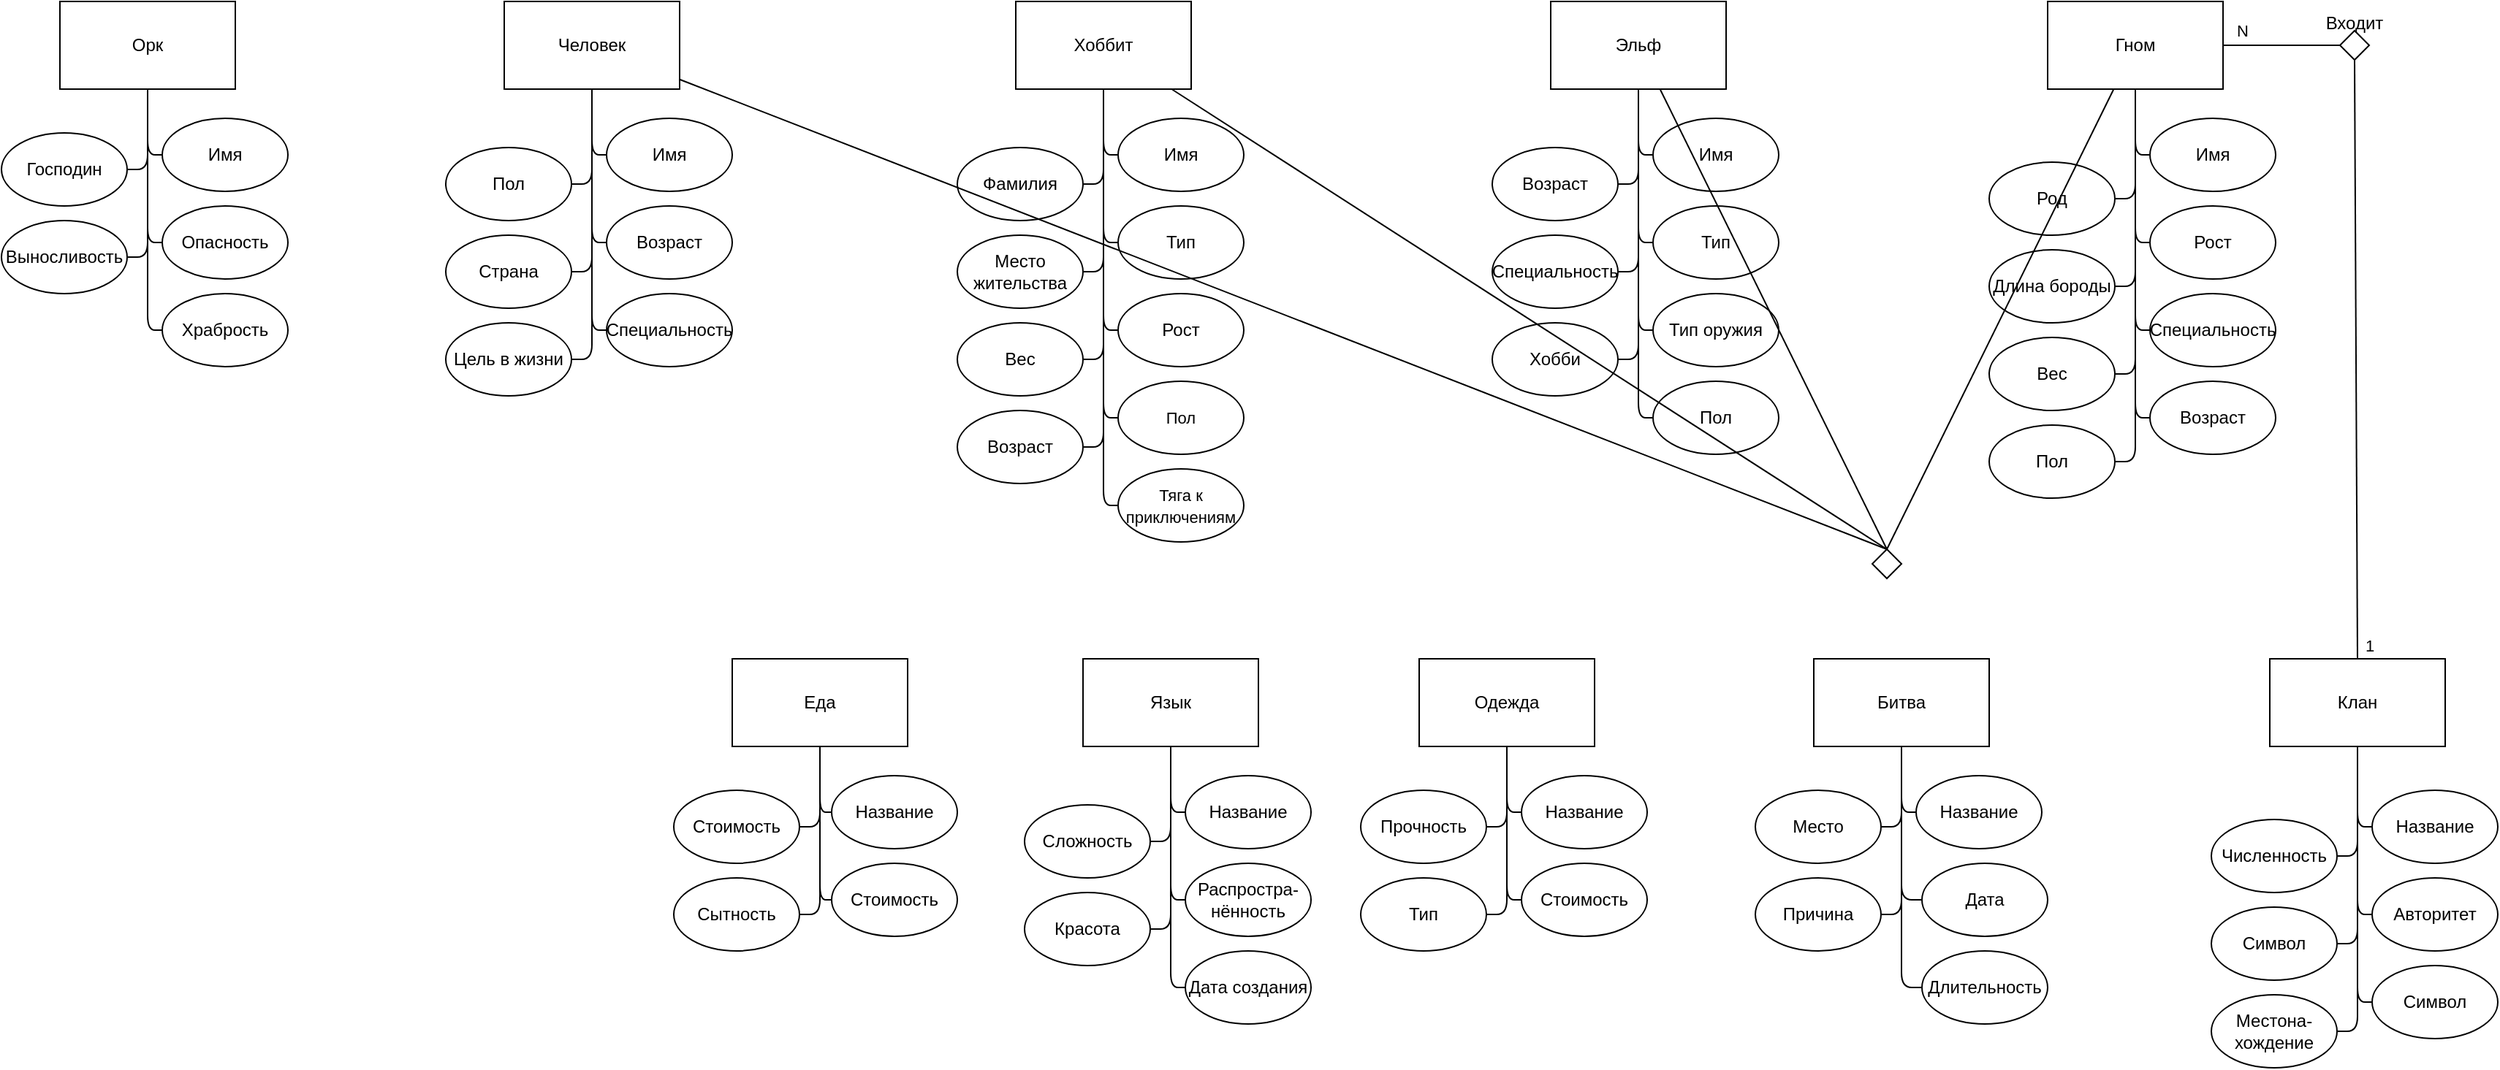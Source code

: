 <mxfile>
    <diagram id="RZIBzxVsWf5MqvjImDJh" name="Page-1">
        <mxGraphModel dx="2228" dy="261" grid="1" gridSize="10" guides="1" tooltips="1" connect="1" arrows="1" fold="1" page="1" pageScale="1" pageWidth="827" pageHeight="1169" math="0" shadow="0">
            <root>
                <mxCell id="0"/>
                <mxCell id="1" parent="0"/>
                <mxCell id="10" style="edgeStyle=none;html=1;exitX=1;exitY=0.5;exitDx=0;exitDy=0;entryX=0;entryY=0.5;entryDx=0;entryDy=0;endArrow=none;endFill=0;" parent="1" source="2" target="9" edge="1">
                    <mxGeometry relative="1" as="geometry"/>
                </mxCell>
                <mxCell id="12" value="N" style="edgeLabel;html=1;align=center;verticalAlign=middle;resizable=0;points=[];" parent="10" vertex="1" connectable="0">
                    <mxGeometry x="-0.685" relative="1" as="geometry">
                        <mxPoint y="-10" as="offset"/>
                    </mxGeometry>
                </mxCell>
                <mxCell id="2" value="Гном" style="rounded=0;whiteSpace=wrap;html=1;" parent="1" vertex="1">
                    <mxGeometry x="330" y="200" width="120" height="60" as="geometry"/>
                </mxCell>
                <mxCell id="4" style="edgeStyle=none;html=1;exitX=0;exitY=0.5;exitDx=0;exitDy=0;endArrow=none;endFill=0;" parent="1" source="3" target="2" edge="1">
                    <mxGeometry relative="1" as="geometry">
                        <Array as="points">
                            <mxPoint x="390" y="365"/>
                        </Array>
                    </mxGeometry>
                </mxCell>
                <mxCell id="3" value="Рост" style="ellipse;whiteSpace=wrap;html=1;" parent="1" vertex="1">
                    <mxGeometry x="400" y="340" width="86" height="50" as="geometry"/>
                </mxCell>
                <mxCell id="29" style="edgeStyle=none;html=1;exitX=1;exitY=0.5;exitDx=0;exitDy=0;endArrow=none;endFill=0;" parent="1" source="6" target="2" edge="1">
                    <mxGeometry relative="1" as="geometry">
                        <Array as="points">
                            <mxPoint x="390" y="335"/>
                        </Array>
                    </mxGeometry>
                </mxCell>
                <mxCell id="6" value="Род" style="ellipse;whiteSpace=wrap;html=1;" parent="1" vertex="1">
                    <mxGeometry x="290" y="310" width="86" height="50" as="geometry"/>
                </mxCell>
                <mxCell id="8" value="Клан" style="rounded=0;whiteSpace=wrap;html=1;" parent="1" vertex="1">
                    <mxGeometry x="482" y="650" width="120" height="60" as="geometry"/>
                </mxCell>
                <mxCell id="11" style="edgeStyle=none;html=1;exitX=0.5;exitY=1;exitDx=0;exitDy=0;entryX=0.5;entryY=0;entryDx=0;entryDy=0;endArrow=none;endFill=0;" parent="1" source="9" target="8" edge="1">
                    <mxGeometry relative="1" as="geometry"/>
                </mxCell>
                <mxCell id="13" value="1" style="edgeLabel;html=1;align=center;verticalAlign=middle;resizable=0;points=[];" parent="11" vertex="1" connectable="0">
                    <mxGeometry x="0.583" y="1" relative="1" as="geometry">
                        <mxPoint x="7" y="76" as="offset"/>
                    </mxGeometry>
                </mxCell>
                <mxCell id="9" value="" style="rhombus;whiteSpace=wrap;html=1;" parent="1" vertex="1">
                    <mxGeometry x="530" y="220" width="20" height="20" as="geometry"/>
                </mxCell>
                <mxCell id="32" style="edgeStyle=none;html=1;exitX=0;exitY=0.5;exitDx=0;exitDy=0;endArrow=none;endFill=0;" parent="1" source="15" target="8" edge="1">
                    <mxGeometry relative="1" as="geometry">
                        <Array as="points">
                            <mxPoint x="542" y="765"/>
                        </Array>
                    </mxGeometry>
                </mxCell>
                <mxCell id="15" value="Название" style="ellipse;whiteSpace=wrap;html=1;" parent="1" vertex="1">
                    <mxGeometry x="552" y="740" width="86" height="50" as="geometry"/>
                </mxCell>
                <mxCell id="33" style="edgeStyle=none;html=1;exitX=1;exitY=0.5;exitDx=0;exitDy=0;endArrow=none;endFill=0;" parent="1" source="16" target="8" edge="1">
                    <mxGeometry relative="1" as="geometry">
                        <Array as="points">
                            <mxPoint x="542" y="785"/>
                        </Array>
                    </mxGeometry>
                </mxCell>
                <mxCell id="16" value="Численность" style="ellipse;whiteSpace=wrap;html=1;" parent="1" vertex="1">
                    <mxGeometry x="442" y="760" width="86" height="50" as="geometry"/>
                </mxCell>
                <mxCell id="34" style="edgeStyle=none;html=1;exitX=0;exitY=0.5;exitDx=0;exitDy=0;endArrow=none;endFill=0;" parent="1" source="17" target="8" edge="1">
                    <mxGeometry relative="1" as="geometry">
                        <Array as="points">
                            <mxPoint x="542" y="825"/>
                        </Array>
                    </mxGeometry>
                </mxCell>
                <mxCell id="17" value="Авторитет" style="ellipse;whiteSpace=wrap;html=1;" parent="1" vertex="1">
                    <mxGeometry x="552" y="800" width="86" height="50" as="geometry"/>
                </mxCell>
                <mxCell id="35" style="edgeStyle=none;html=1;exitX=1;exitY=0.5;exitDx=0;exitDy=0;endArrow=none;endFill=0;" parent="1" source="18" target="8" edge="1">
                    <mxGeometry relative="1" as="geometry">
                        <Array as="points">
                            <mxPoint x="542" y="845"/>
                        </Array>
                    </mxGeometry>
                </mxCell>
                <mxCell id="18" value="Символ" style="ellipse;whiteSpace=wrap;html=1;" parent="1" vertex="1">
                    <mxGeometry x="442" y="820" width="86" height="50" as="geometry"/>
                </mxCell>
                <mxCell id="27" style="edgeStyle=none;html=1;exitX=0;exitY=0.5;exitDx=0;exitDy=0;endArrow=none;endFill=0;" parent="1" source="19" target="2" edge="1">
                    <mxGeometry relative="1" as="geometry">
                        <Array as="points">
                            <mxPoint x="390" y="425"/>
                        </Array>
                    </mxGeometry>
                </mxCell>
                <mxCell id="19" value="Специальность" style="ellipse;whiteSpace=wrap;html=1;" parent="1" vertex="1">
                    <mxGeometry x="400" y="400" width="86" height="50" as="geometry"/>
                </mxCell>
                <mxCell id="30" style="edgeStyle=none;html=1;exitX=1;exitY=0.5;exitDx=0;exitDy=0;endArrow=none;endFill=0;" parent="1" source="20" target="2" edge="1">
                    <mxGeometry relative="1" as="geometry">
                        <Array as="points">
                            <mxPoint x="390" y="395"/>
                        </Array>
                    </mxGeometry>
                </mxCell>
                <mxCell id="20" value="Длина бороды" style="ellipse;whiteSpace=wrap;html=1;" parent="1" vertex="1">
                    <mxGeometry x="290" y="370" width="86" height="50" as="geometry"/>
                </mxCell>
                <mxCell id="36" style="edgeStyle=none;html=1;exitX=0;exitY=0.5;exitDx=0;exitDy=0;endArrow=none;endFill=0;" parent="1" source="22" target="8" edge="1">
                    <mxGeometry relative="1" as="geometry">
                        <Array as="points">
                            <mxPoint x="542" y="885"/>
                        </Array>
                    </mxGeometry>
                </mxCell>
                <mxCell id="22" value="Символ" style="ellipse;whiteSpace=wrap;html=1;" parent="1" vertex="1">
                    <mxGeometry x="552" y="860" width="86" height="50" as="geometry"/>
                </mxCell>
                <mxCell id="26" style="edgeStyle=none;html=1;exitX=0;exitY=0.5;exitDx=0;exitDy=0;endArrow=none;endFill=0;" parent="1" source="23" target="2" edge="1">
                    <mxGeometry relative="1" as="geometry">
                        <Array as="points">
                            <mxPoint x="390" y="305"/>
                        </Array>
                    </mxGeometry>
                </mxCell>
                <mxCell id="23" value="Имя" style="ellipse;whiteSpace=wrap;html=1;" parent="1" vertex="1">
                    <mxGeometry x="400" y="280" width="86" height="50" as="geometry"/>
                </mxCell>
                <mxCell id="31" style="edgeStyle=none;html=1;exitX=1;exitY=0.5;exitDx=0;exitDy=0;endArrow=none;endFill=0;" parent="1" source="24" target="2" edge="1">
                    <mxGeometry relative="1" as="geometry">
                        <Array as="points">
                            <mxPoint x="390" y="455"/>
                        </Array>
                    </mxGeometry>
                </mxCell>
                <mxCell id="24" value="Вес" style="ellipse;whiteSpace=wrap;html=1;" parent="1" vertex="1">
                    <mxGeometry x="290" y="430" width="86" height="50" as="geometry"/>
                </mxCell>
                <mxCell id="25" value="Входит" style="text;html=1;strokeColor=none;fillColor=none;align=center;verticalAlign=middle;whiteSpace=wrap;rounded=0;" parent="1" vertex="1">
                    <mxGeometry x="510" y="200" width="60" height="30" as="geometry"/>
                </mxCell>
                <mxCell id="38" style="edgeStyle=none;html=1;exitX=1;exitY=0.5;exitDx=0;exitDy=0;endArrow=none;endFill=0;" parent="1" source="37" target="8" edge="1">
                    <mxGeometry relative="1" as="geometry">
                        <Array as="points">
                            <mxPoint x="542" y="905"/>
                        </Array>
                    </mxGeometry>
                </mxCell>
                <mxCell id="37" value="Местона-хождение" style="ellipse;whiteSpace=wrap;html=1;" parent="1" vertex="1">
                    <mxGeometry x="442" y="880" width="86" height="50" as="geometry"/>
                </mxCell>
                <mxCell id="39" value="Эльф" style="rounded=0;whiteSpace=wrap;html=1;" parent="1" vertex="1">
                    <mxGeometry x="-10" y="200" width="120" height="60" as="geometry"/>
                </mxCell>
                <mxCell id="41" style="edgeStyle=none;html=1;exitX=0;exitY=0.5;exitDx=0;exitDy=0;endArrow=none;endFill=0;" parent="1" source="40" target="2" edge="1">
                    <mxGeometry relative="1" as="geometry">
                        <Array as="points">
                            <mxPoint x="390" y="485"/>
                        </Array>
                    </mxGeometry>
                </mxCell>
                <mxCell id="40" value="Возраст" style="ellipse;whiteSpace=wrap;html=1;" parent="1" vertex="1">
                    <mxGeometry x="400" y="460" width="86" height="50" as="geometry"/>
                </mxCell>
                <mxCell id="48" style="edgeStyle=none;html=1;exitX=0;exitY=0.5;exitDx=0;exitDy=0;endArrow=none;endFill=0;" parent="1" source="42" target="39" edge="1">
                    <mxGeometry relative="1" as="geometry">
                        <Array as="points">
                            <mxPoint x="50" y="305"/>
                        </Array>
                    </mxGeometry>
                </mxCell>
                <mxCell id="42" value="Имя" style="ellipse;whiteSpace=wrap;html=1;" parent="1" vertex="1">
                    <mxGeometry x="60" y="280" width="86" height="50" as="geometry"/>
                </mxCell>
                <mxCell id="49" style="edgeStyle=none;html=1;exitX=1;exitY=0.5;exitDx=0;exitDy=0;endArrow=none;endFill=0;" parent="1" source="43" target="39" edge="1">
                    <mxGeometry relative="1" as="geometry">
                        <Array as="points">
                            <mxPoint x="50" y="325"/>
                        </Array>
                    </mxGeometry>
                </mxCell>
                <mxCell id="43" value="Возраст" style="ellipse;whiteSpace=wrap;html=1;" parent="1" vertex="1">
                    <mxGeometry x="-50" y="300" width="86" height="50" as="geometry"/>
                </mxCell>
                <mxCell id="50" style="edgeStyle=none;html=1;exitX=0;exitY=0.5;exitDx=0;exitDy=0;endArrow=none;endFill=0;" parent="1" source="44" target="39" edge="1">
                    <mxGeometry relative="1" as="geometry">
                        <Array as="points">
                            <mxPoint x="50" y="365"/>
                        </Array>
                    </mxGeometry>
                </mxCell>
                <mxCell id="44" value="Тип" style="ellipse;whiteSpace=wrap;html=1;" parent="1" vertex="1">
                    <mxGeometry x="60" y="340" width="86" height="50" as="geometry"/>
                </mxCell>
                <mxCell id="51" style="edgeStyle=none;html=1;exitX=1;exitY=0.5;exitDx=0;exitDy=0;endArrow=none;endFill=0;" parent="1" source="45" target="39" edge="1">
                    <mxGeometry relative="1" as="geometry">
                        <Array as="points">
                            <mxPoint x="50" y="385"/>
                        </Array>
                    </mxGeometry>
                </mxCell>
                <mxCell id="45" value="Специальность" style="ellipse;whiteSpace=wrap;html=1;" parent="1" vertex="1">
                    <mxGeometry x="-50" y="360" width="86" height="50" as="geometry"/>
                </mxCell>
                <mxCell id="52" style="edgeStyle=none;html=1;exitX=0;exitY=0.5;exitDx=0;exitDy=0;endArrow=none;endFill=0;" parent="1" source="46" target="39" edge="1">
                    <mxGeometry relative="1" as="geometry">
                        <Array as="points">
                            <mxPoint x="50" y="425"/>
                        </Array>
                    </mxGeometry>
                </mxCell>
                <mxCell id="46" value="Тип оружия" style="ellipse;whiteSpace=wrap;html=1;" parent="1" vertex="1">
                    <mxGeometry x="60" y="400" width="86" height="50" as="geometry"/>
                </mxCell>
                <mxCell id="53" style="edgeStyle=none;html=1;exitX=1;exitY=0.5;exitDx=0;exitDy=0;endArrow=none;endFill=0;" parent="1" source="47" target="39" edge="1">
                    <mxGeometry relative="1" as="geometry">
                        <Array as="points">
                            <mxPoint x="50" y="445"/>
                        </Array>
                    </mxGeometry>
                </mxCell>
                <mxCell id="47" value="Хобби" style="ellipse;whiteSpace=wrap;html=1;" parent="1" vertex="1">
                    <mxGeometry x="-50" y="420" width="86" height="50" as="geometry"/>
                </mxCell>
                <mxCell id="54" value="Язык" style="rounded=0;whiteSpace=wrap;html=1;" parent="1" vertex="1">
                    <mxGeometry x="-330" y="650" width="120" height="60" as="geometry"/>
                </mxCell>
                <mxCell id="60" style="edgeStyle=none;html=1;exitX=0;exitY=0.5;exitDx=0;exitDy=0;endArrow=none;endFill=0;" parent="1" source="55" target="54" edge="1">
                    <mxGeometry relative="1" as="geometry">
                        <Array as="points">
                            <mxPoint x="-270" y="755"/>
                        </Array>
                    </mxGeometry>
                </mxCell>
                <mxCell id="55" value="Название" style="ellipse;whiteSpace=wrap;html=1;" parent="1" vertex="1">
                    <mxGeometry x="-260" y="730" width="86" height="50" as="geometry"/>
                </mxCell>
                <mxCell id="61" style="edgeStyle=none;html=1;exitX=1;exitY=0.5;exitDx=0;exitDy=0;endArrow=none;endFill=0;" parent="1" source="56" target="54" edge="1">
                    <mxGeometry relative="1" as="geometry">
                        <Array as="points">
                            <mxPoint x="-270" y="775"/>
                        </Array>
                    </mxGeometry>
                </mxCell>
                <mxCell id="56" value="Сложность" style="ellipse;whiteSpace=wrap;html=1;" parent="1" vertex="1">
                    <mxGeometry x="-370" y="750" width="86" height="50" as="geometry"/>
                </mxCell>
                <mxCell id="63" style="edgeStyle=none;html=1;exitX=0;exitY=0.5;exitDx=0;exitDy=0;endArrow=none;endFill=0;" parent="1" source="57" target="54" edge="1">
                    <mxGeometry relative="1" as="geometry">
                        <Array as="points">
                            <mxPoint x="-270" y="815"/>
                        </Array>
                    </mxGeometry>
                </mxCell>
                <mxCell id="57" value="Распростра-нённость" style="ellipse;whiteSpace=wrap;html=1;" parent="1" vertex="1">
                    <mxGeometry x="-260" y="790" width="86" height="50" as="geometry"/>
                </mxCell>
                <mxCell id="64" style="edgeStyle=none;html=1;exitX=1;exitY=0.5;exitDx=0;exitDy=0;endArrow=none;endFill=0;" parent="1" source="58" target="54" edge="1">
                    <mxGeometry relative="1" as="geometry">
                        <Array as="points">
                            <mxPoint x="-270" y="835"/>
                        </Array>
                    </mxGeometry>
                </mxCell>
                <mxCell id="58" value="Красота" style="ellipse;whiteSpace=wrap;html=1;" parent="1" vertex="1">
                    <mxGeometry x="-370" y="810" width="86" height="50" as="geometry"/>
                </mxCell>
                <mxCell id="65" style="edgeStyle=none;html=1;exitX=0;exitY=0.5;exitDx=0;exitDy=0;endArrow=none;endFill=0;" parent="1" source="59" target="54" edge="1">
                    <mxGeometry relative="1" as="geometry">
                        <Array as="points">
                            <mxPoint x="-270" y="875"/>
                        </Array>
                    </mxGeometry>
                </mxCell>
                <mxCell id="59" value="Дата создания" style="ellipse;whiteSpace=wrap;html=1;" parent="1" vertex="1">
                    <mxGeometry x="-260" y="850" width="86" height="50" as="geometry"/>
                </mxCell>
                <mxCell id="66" value="Хоббит" style="rounded=0;whiteSpace=wrap;html=1;" parent="1" vertex="1">
                    <mxGeometry x="-376" y="200" width="120" height="60" as="geometry"/>
                </mxCell>
                <mxCell id="75" style="edgeStyle=none;html=1;exitX=0;exitY=0.5;exitDx=0;exitDy=0;fontSize=11;endArrow=none;endFill=0;" parent="1" source="67" target="66" edge="1">
                    <mxGeometry relative="1" as="geometry">
                        <Array as="points">
                            <mxPoint x="-316" y="305"/>
                        </Array>
                    </mxGeometry>
                </mxCell>
                <mxCell id="67" value="Имя" style="ellipse;whiteSpace=wrap;html=1;" parent="1" vertex="1">
                    <mxGeometry x="-306" y="280" width="86" height="50" as="geometry"/>
                </mxCell>
                <mxCell id="77" style="edgeStyle=none;html=1;exitX=1;exitY=0.5;exitDx=0;exitDy=0;fontSize=11;endArrow=none;endFill=0;" parent="1" source="68" target="66" edge="1">
                    <mxGeometry relative="1" as="geometry">
                        <Array as="points">
                            <mxPoint x="-316" y="325"/>
                        </Array>
                    </mxGeometry>
                </mxCell>
                <mxCell id="68" value="Фамилия" style="ellipse;whiteSpace=wrap;html=1;" parent="1" vertex="1">
                    <mxGeometry x="-416" y="300" width="86" height="50" as="geometry"/>
                </mxCell>
                <mxCell id="76" style="edgeStyle=none;html=1;exitX=0;exitY=0.5;exitDx=0;exitDy=0;fontSize=11;endArrow=none;endFill=0;" parent="1" source="69" target="66" edge="1">
                    <mxGeometry relative="1" as="geometry">
                        <Array as="points">
                            <mxPoint x="-316" y="365"/>
                        </Array>
                    </mxGeometry>
                </mxCell>
                <mxCell id="69" value="Тип" style="ellipse;whiteSpace=wrap;html=1;" parent="1" vertex="1">
                    <mxGeometry x="-306" y="340" width="86" height="50" as="geometry"/>
                </mxCell>
                <mxCell id="78" style="edgeStyle=none;html=1;exitX=1;exitY=0.5;exitDx=0;exitDy=0;fontSize=11;endArrow=none;endFill=0;" parent="1" source="70" target="66" edge="1">
                    <mxGeometry relative="1" as="geometry">
                        <Array as="points">
                            <mxPoint x="-316" y="385"/>
                        </Array>
                    </mxGeometry>
                </mxCell>
                <mxCell id="70" value="Место жительства" style="ellipse;whiteSpace=wrap;html=1;" parent="1" vertex="1">
                    <mxGeometry x="-416" y="360" width="86" height="50" as="geometry"/>
                </mxCell>
                <mxCell id="79" style="edgeStyle=none;html=1;exitX=0;exitY=0.5;exitDx=0;exitDy=0;fontSize=11;endArrow=none;endFill=0;" parent="1" source="72" target="66" edge="1">
                    <mxGeometry relative="1" as="geometry">
                        <Array as="points">
                            <mxPoint x="-316" y="425"/>
                        </Array>
                    </mxGeometry>
                </mxCell>
                <mxCell id="72" value="Рост" style="ellipse;whiteSpace=wrap;html=1;" parent="1" vertex="1">
                    <mxGeometry x="-306" y="400" width="86" height="50" as="geometry"/>
                </mxCell>
                <mxCell id="80" style="edgeStyle=none;html=1;exitX=1;exitY=0.5;exitDx=0;exitDy=0;fontSize=11;endArrow=none;endFill=0;" parent="1" source="73" target="66" edge="1">
                    <mxGeometry relative="1" as="geometry">
                        <Array as="points">
                            <mxPoint x="-316" y="445"/>
                        </Array>
                    </mxGeometry>
                </mxCell>
                <mxCell id="73" value="Вес" style="ellipse;whiteSpace=wrap;html=1;" parent="1" vertex="1">
                    <mxGeometry x="-416" y="420" width="86" height="50" as="geometry"/>
                </mxCell>
                <mxCell id="81" style="edgeStyle=none;html=1;exitX=0;exitY=0.5;exitDx=0;exitDy=0;fontSize=11;endArrow=none;endFill=0;" parent="1" source="74" target="66" edge="1">
                    <mxGeometry relative="1" as="geometry">
                        <Array as="points">
                            <mxPoint x="-316" y="485"/>
                        </Array>
                    </mxGeometry>
                </mxCell>
                <mxCell id="74" value="&lt;span style=&quot;font-size: 11px&quot;&gt;Пол&lt;/span&gt;" style="ellipse;whiteSpace=wrap;html=1;" parent="1" vertex="1">
                    <mxGeometry x="-306" y="460" width="86" height="50" as="geometry"/>
                </mxCell>
                <mxCell id="82" value="&lt;font style=&quot;font-size: 12px&quot;&gt;Человек&lt;/font&gt;" style="rounded=0;whiteSpace=wrap;html=1;fontSize=11;" parent="1" vertex="1">
                    <mxGeometry x="-726" y="200" width="120" height="60" as="geometry"/>
                </mxCell>
                <mxCell id="84" style="edgeStyle=none;html=1;exitX=1;exitY=0.5;exitDx=0;exitDy=0;fontSize=11;endArrow=none;endFill=0;" parent="1" source="83" target="66" edge="1">
                    <mxGeometry relative="1" as="geometry">
                        <Array as="points">
                            <mxPoint x="-316" y="505"/>
                        </Array>
                    </mxGeometry>
                </mxCell>
                <mxCell id="83" value="Возраст" style="ellipse;whiteSpace=wrap;html=1;" parent="1" vertex="1">
                    <mxGeometry x="-416" y="480" width="86" height="50" as="geometry"/>
                </mxCell>
                <mxCell id="91" style="edgeStyle=none;html=1;exitX=0;exitY=0.5;exitDx=0;exitDy=0;fontSize=12;endArrow=none;endFill=0;" parent="1" source="85" target="82" edge="1">
                    <mxGeometry relative="1" as="geometry">
                        <Array as="points">
                            <mxPoint x="-666" y="305"/>
                        </Array>
                    </mxGeometry>
                </mxCell>
                <mxCell id="85" value="Имя" style="ellipse;whiteSpace=wrap;html=1;" parent="1" vertex="1">
                    <mxGeometry x="-656" y="280" width="86" height="50" as="geometry"/>
                </mxCell>
                <mxCell id="93" style="edgeStyle=none;html=1;exitX=0;exitY=0.5;exitDx=0;exitDy=0;fontSize=12;endArrow=none;endFill=0;" parent="1" source="87" target="82" edge="1">
                    <mxGeometry relative="1" as="geometry">
                        <Array as="points">
                            <mxPoint x="-666" y="365"/>
                        </Array>
                    </mxGeometry>
                </mxCell>
                <mxCell id="87" value="Возраст" style="ellipse;whiteSpace=wrap;html=1;" parent="1" vertex="1">
                    <mxGeometry x="-656" y="340" width="86" height="50" as="geometry"/>
                </mxCell>
                <mxCell id="94" style="edgeStyle=none;html=1;exitX=1;exitY=0.5;exitDx=0;exitDy=0;fontSize=12;endArrow=none;endFill=0;" parent="1" source="88" target="82" edge="1">
                    <mxGeometry relative="1" as="geometry">
                        <Array as="points">
                            <mxPoint x="-666" y="385"/>
                        </Array>
                    </mxGeometry>
                </mxCell>
                <mxCell id="88" value="Страна" style="ellipse;whiteSpace=wrap;html=1;" parent="1" vertex="1">
                    <mxGeometry x="-766" y="360" width="86" height="50" as="geometry"/>
                </mxCell>
                <mxCell id="95" style="edgeStyle=none;html=1;exitX=0;exitY=0.5;exitDx=0;exitDy=0;fontSize=12;endArrow=none;endFill=0;" parent="1" source="89" target="82" edge="1">
                    <mxGeometry relative="1" as="geometry">
                        <Array as="points">
                            <mxPoint x="-666" y="425"/>
                        </Array>
                    </mxGeometry>
                </mxCell>
                <mxCell id="89" value="Специальность" style="ellipse;whiteSpace=wrap;html=1;" parent="1" vertex="1">
                    <mxGeometry x="-656" y="400" width="86" height="50" as="geometry"/>
                </mxCell>
                <mxCell id="96" style="edgeStyle=none;html=1;exitX=1;exitY=0.5;exitDx=0;exitDy=0;fontSize=12;endArrow=none;endFill=0;" parent="1" source="90" target="82" edge="1">
                    <mxGeometry relative="1" as="geometry">
                        <Array as="points">
                            <mxPoint x="-666" y="445"/>
                        </Array>
                    </mxGeometry>
                </mxCell>
                <mxCell id="90" value="Цель в жизни" style="ellipse;whiteSpace=wrap;html=1;" parent="1" vertex="1">
                    <mxGeometry x="-766" y="420" width="86" height="50" as="geometry"/>
                </mxCell>
                <mxCell id="97" value="Битва" style="rounded=0;whiteSpace=wrap;html=1;fontSize=12;" parent="1" vertex="1">
                    <mxGeometry x="170" y="650" width="120" height="60" as="geometry"/>
                </mxCell>
                <mxCell id="103" style="edgeStyle=none;html=1;exitX=0;exitY=0.5;exitDx=0;exitDy=0;fontSize=12;endArrow=none;endFill=0;" parent="1" source="98" target="97" edge="1">
                    <mxGeometry relative="1" as="geometry">
                        <Array as="points">
                            <mxPoint x="230" y="755"/>
                        </Array>
                    </mxGeometry>
                </mxCell>
                <mxCell id="98" value="Название" style="ellipse;whiteSpace=wrap;html=1;" parent="1" vertex="1">
                    <mxGeometry x="240" y="730" width="86" height="50" as="geometry"/>
                </mxCell>
                <mxCell id="104" style="edgeStyle=none;html=1;exitX=1;exitY=0.5;exitDx=0;exitDy=0;fontSize=12;endArrow=none;endFill=0;" parent="1" source="99" target="97" edge="1">
                    <mxGeometry relative="1" as="geometry">
                        <Array as="points">
                            <mxPoint x="230" y="765"/>
                        </Array>
                    </mxGeometry>
                </mxCell>
                <mxCell id="99" value="Место" style="ellipse;whiteSpace=wrap;html=1;" parent="1" vertex="1">
                    <mxGeometry x="130" y="740" width="86" height="50" as="geometry"/>
                </mxCell>
                <mxCell id="106" style="edgeStyle=none;html=1;exitX=0;exitY=0.5;exitDx=0;exitDy=0;fontSize=12;endArrow=none;endFill=0;" parent="1" source="100" target="97" edge="1">
                    <mxGeometry relative="1" as="geometry">
                        <Array as="points">
                            <mxPoint x="230" y="815"/>
                        </Array>
                    </mxGeometry>
                </mxCell>
                <mxCell id="100" value="Дата" style="ellipse;whiteSpace=wrap;html=1;" parent="1" vertex="1">
                    <mxGeometry x="244" y="790" width="86" height="50" as="geometry"/>
                </mxCell>
                <mxCell id="108" style="edgeStyle=none;html=1;exitX=1;exitY=0.5;exitDx=0;exitDy=0;fontSize=12;endArrow=none;endFill=0;" parent="1" source="101" target="97" edge="1">
                    <mxGeometry relative="1" as="geometry">
                        <Array as="points">
                            <mxPoint x="230" y="825"/>
                        </Array>
                    </mxGeometry>
                </mxCell>
                <mxCell id="101" value="Причина" style="ellipse;whiteSpace=wrap;html=1;" parent="1" vertex="1">
                    <mxGeometry x="130" y="800" width="86" height="50" as="geometry"/>
                </mxCell>
                <mxCell id="107" style="edgeStyle=none;html=1;exitX=0;exitY=0.5;exitDx=0;exitDy=0;fontSize=12;endArrow=none;endFill=0;" parent="1" source="102" target="97" edge="1">
                    <mxGeometry relative="1" as="geometry">
                        <Array as="points">
                            <mxPoint x="230" y="875"/>
                        </Array>
                    </mxGeometry>
                </mxCell>
                <mxCell id="102" value="Длительность" style="ellipse;whiteSpace=wrap;html=1;" parent="1" vertex="1">
                    <mxGeometry x="244" y="850" width="86" height="50" as="geometry"/>
                </mxCell>
                <mxCell id="109" value="Еда" style="rounded=0;whiteSpace=wrap;html=1;fontSize=12;" parent="1" vertex="1">
                    <mxGeometry x="-570" y="650" width="120" height="60" as="geometry"/>
                </mxCell>
                <mxCell id="123" style="edgeStyle=none;html=1;exitX=0;exitY=0.5;exitDx=0;exitDy=0;fontSize=12;endArrow=none;endFill=0;" parent="1" source="118" target="109" edge="1">
                    <mxGeometry relative="1" as="geometry">
                        <Array as="points">
                            <mxPoint x="-510" y="755"/>
                        </Array>
                    </mxGeometry>
                </mxCell>
                <mxCell id="118" value="Название" style="ellipse;whiteSpace=wrap;html=1;" parent="1" vertex="1">
                    <mxGeometry x="-502" y="730" width="86" height="50" as="geometry"/>
                </mxCell>
                <mxCell id="124" style="edgeStyle=none;html=1;exitX=1;exitY=0.5;exitDx=0;exitDy=0;fontSize=12;endArrow=none;endFill=0;" parent="1" source="119" target="109" edge="1">
                    <mxGeometry relative="1" as="geometry">
                        <Array as="points">
                            <mxPoint x="-510" y="765"/>
                        </Array>
                    </mxGeometry>
                </mxCell>
                <mxCell id="119" value="Стоимость" style="ellipse;whiteSpace=wrap;html=1;" parent="1" vertex="1">
                    <mxGeometry x="-610" y="740" width="86" height="50" as="geometry"/>
                </mxCell>
                <mxCell id="125" style="edgeStyle=none;html=1;exitX=0;exitY=0.5;exitDx=0;exitDy=0;fontSize=12;endArrow=none;endFill=0;" parent="1" source="120" target="109" edge="1">
                    <mxGeometry relative="1" as="geometry">
                        <Array as="points">
                            <mxPoint x="-510" y="815"/>
                        </Array>
                    </mxGeometry>
                </mxCell>
                <mxCell id="120" value="Стоимость" style="ellipse;whiteSpace=wrap;html=1;" parent="1" vertex="1">
                    <mxGeometry x="-502" y="790" width="86" height="50" as="geometry"/>
                </mxCell>
                <mxCell id="126" style="edgeStyle=none;html=1;exitX=1;exitY=0.5;exitDx=0;exitDy=0;fontSize=12;endArrow=none;endFill=0;" parent="1" source="121" target="109" edge="1">
                    <mxGeometry relative="1" as="geometry">
                        <Array as="points">
                            <mxPoint x="-510" y="825"/>
                        </Array>
                    </mxGeometry>
                </mxCell>
                <mxCell id="121" value="Сытность" style="ellipse;whiteSpace=wrap;html=1;" parent="1" vertex="1">
                    <mxGeometry x="-610" y="800" width="86" height="50" as="geometry"/>
                </mxCell>
                <mxCell id="136" value="Одежда" style="rounded=0;whiteSpace=wrap;html=1;fontSize=12;" parent="1" vertex="1">
                    <mxGeometry x="-100" y="650" width="120" height="60" as="geometry"/>
                </mxCell>
                <mxCell id="149" style="edgeStyle=none;html=1;exitX=0;exitY=0.5;exitDx=0;exitDy=0;fontSize=12;endArrow=none;endFill=0;" parent="1" source="137" target="136" edge="1">
                    <mxGeometry relative="1" as="geometry">
                        <Array as="points">
                            <mxPoint x="-40" y="755"/>
                        </Array>
                    </mxGeometry>
                </mxCell>
                <mxCell id="137" value="Название" style="ellipse;whiteSpace=wrap;html=1;" parent="1" vertex="1">
                    <mxGeometry x="-30" y="730" width="86" height="50" as="geometry"/>
                </mxCell>
                <mxCell id="150" style="edgeStyle=none;html=1;exitX=1;exitY=0.5;exitDx=0;exitDy=0;fontSize=12;endArrow=none;endFill=0;" parent="1" source="138" target="136" edge="1">
                    <mxGeometry relative="1" as="geometry">
                        <Array as="points">
                            <mxPoint x="-40" y="765"/>
                        </Array>
                    </mxGeometry>
                </mxCell>
                <mxCell id="138" value="Прочность" style="ellipse;whiteSpace=wrap;html=1;" parent="1" vertex="1">
                    <mxGeometry x="-140" y="740" width="86" height="50" as="geometry"/>
                </mxCell>
                <mxCell id="151" style="edgeStyle=none;html=1;exitX=0;exitY=0.5;exitDx=0;exitDy=0;fontSize=12;endArrow=none;endFill=0;" parent="1" source="139" target="136" edge="1">
                    <mxGeometry relative="1" as="geometry">
                        <Array as="points">
                            <mxPoint x="-40" y="815"/>
                        </Array>
                    </mxGeometry>
                </mxCell>
                <mxCell id="139" value="Стоимость" style="ellipse;whiteSpace=wrap;html=1;" parent="1" vertex="1">
                    <mxGeometry x="-30" y="790" width="86" height="50" as="geometry"/>
                </mxCell>
                <mxCell id="152" style="edgeStyle=none;html=1;exitX=1;exitY=0.5;exitDx=0;exitDy=0;fontSize=12;endArrow=none;endFill=0;" parent="1" source="140" target="136" edge="1">
                    <mxGeometry relative="1" as="geometry">
                        <Array as="points">
                            <mxPoint x="-40" y="825"/>
                        </Array>
                    </mxGeometry>
                </mxCell>
                <mxCell id="140" value="Тип" style="ellipse;whiteSpace=wrap;html=1;" parent="1" vertex="1">
                    <mxGeometry x="-140" y="800" width="86" height="50" as="geometry"/>
                </mxCell>
                <mxCell id="142" style="edgeStyle=none;html=1;exitX=0;exitY=0.5;exitDx=0;exitDy=0;fontSize=12;endArrow=none;endFill=0;" parent="1" source="141" target="39" edge="1">
                    <mxGeometry relative="1" as="geometry">
                        <Array as="points">
                            <mxPoint x="50" y="485"/>
                        </Array>
                    </mxGeometry>
                </mxCell>
                <mxCell id="141" value="Пол" style="ellipse;whiteSpace=wrap;html=1;" parent="1" vertex="1">
                    <mxGeometry x="60" y="460" width="86" height="50" as="geometry"/>
                </mxCell>
                <mxCell id="144" style="edgeStyle=none;html=1;exitX=0;exitY=0.5;exitDx=0;exitDy=0;fontSize=12;endArrow=none;endFill=0;" parent="1" source="143" target="66" edge="1">
                    <mxGeometry relative="1" as="geometry">
                        <Array as="points">
                            <mxPoint x="-316" y="545"/>
                        </Array>
                    </mxGeometry>
                </mxCell>
                <mxCell id="143" value="&lt;span style=&quot;font-size: 11px&quot;&gt;Тяга к приключениям&lt;/span&gt;" style="ellipse;whiteSpace=wrap;html=1;" parent="1" vertex="1">
                    <mxGeometry x="-306" y="520" width="86" height="50" as="geometry"/>
                </mxCell>
                <mxCell id="146" style="edgeStyle=none;html=1;exitX=1;exitY=0.5;exitDx=0;exitDy=0;fontSize=12;endArrow=none;endFill=0;" parent="1" source="145" target="82" edge="1">
                    <mxGeometry relative="1" as="geometry">
                        <Array as="points">
                            <mxPoint x="-666" y="325"/>
                        </Array>
                    </mxGeometry>
                </mxCell>
                <mxCell id="145" value="Пол" style="ellipse;whiteSpace=wrap;html=1;" parent="1" vertex="1">
                    <mxGeometry x="-766" y="300" width="86" height="50" as="geometry"/>
                </mxCell>
                <mxCell id="148" style="edgeStyle=none;html=1;exitX=1;exitY=0.5;exitDx=0;exitDy=0;fontSize=12;endArrow=none;endFill=0;" parent="1" source="147" target="2" edge="1">
                    <mxGeometry relative="1" as="geometry">
                        <Array as="points">
                            <mxPoint x="390" y="515"/>
                        </Array>
                    </mxGeometry>
                </mxCell>
                <mxCell id="147" value="Пол" style="ellipse;whiteSpace=wrap;html=1;" parent="1" vertex="1">
                    <mxGeometry x="290" y="490" width="86" height="50" as="geometry"/>
                </mxCell>
                <mxCell id="154" style="edgeStyle=none;html=1;exitX=0.5;exitY=0;exitDx=0;exitDy=0;fontSize=12;endArrow=none;endFill=0;" parent="1" source="153" target="2" edge="1">
                    <mxGeometry relative="1" as="geometry"/>
                </mxCell>
                <mxCell id="155" style="edgeStyle=none;html=1;exitX=0.5;exitY=0;exitDx=0;exitDy=0;fontSize=12;endArrow=none;endFill=0;" parent="1" source="153" target="39" edge="1">
                    <mxGeometry relative="1" as="geometry"/>
                </mxCell>
                <mxCell id="156" style="edgeStyle=none;html=1;exitX=0.5;exitY=0;exitDx=0;exitDy=0;fontSize=12;endArrow=none;endFill=0;" parent="1" source="153" target="66" edge="1">
                    <mxGeometry relative="1" as="geometry"/>
                </mxCell>
                <mxCell id="157" style="edgeStyle=none;html=1;exitX=0.5;exitY=0;exitDx=0;exitDy=0;fontSize=12;endArrow=none;endFill=0;" parent="1" source="153" target="82" edge="1">
                    <mxGeometry relative="1" as="geometry"/>
                </mxCell>
                <mxCell id="153" value="" style="rhombus;whiteSpace=wrap;html=1;" parent="1" vertex="1">
                    <mxGeometry x="210" y="575" width="20" height="20" as="geometry"/>
                </mxCell>
                <mxCell id="158" value="Орк" style="rounded=0;whiteSpace=wrap;html=1;fontSize=12;" parent="1" vertex="1">
                    <mxGeometry x="-1030" y="200" width="120" height="60" as="geometry"/>
                </mxCell>
                <mxCell id="164" style="edgeStyle=none;html=1;exitX=0;exitY=0.5;exitDx=0;exitDy=0;endArrow=none;endFill=0;" edge="1" parent="1" source="159" target="158">
                    <mxGeometry relative="1" as="geometry">
                        <Array as="points">
                            <mxPoint x="-970" y="305"/>
                        </Array>
                    </mxGeometry>
                </mxCell>
                <mxCell id="159" value="Имя" style="ellipse;whiteSpace=wrap;html=1;" parent="1" vertex="1">
                    <mxGeometry x="-960" y="280" width="86" height="50" as="geometry"/>
                </mxCell>
                <mxCell id="170" style="edgeStyle=none;html=1;exitX=1;exitY=0.5;exitDx=0;exitDy=0;endArrow=none;endFill=0;" edge="1" parent="1" source="160" target="158">
                    <mxGeometry relative="1" as="geometry">
                        <Array as="points">
                            <mxPoint x="-970" y="315"/>
                        </Array>
                    </mxGeometry>
                </mxCell>
                <mxCell id="160" value="Господин" style="ellipse;whiteSpace=wrap;html=1;" parent="1" vertex="1">
                    <mxGeometry x="-1070" y="290" width="86" height="50" as="geometry"/>
                </mxCell>
                <mxCell id="166" style="edgeStyle=none;html=1;exitX=0;exitY=0.5;exitDx=0;exitDy=0;endArrow=none;endFill=0;" edge="1" parent="1" source="161" target="158">
                    <mxGeometry relative="1" as="geometry">
                        <Array as="points">
                            <mxPoint x="-970" y="365"/>
                        </Array>
                    </mxGeometry>
                </mxCell>
                <mxCell id="161" value="Опасность" style="ellipse;whiteSpace=wrap;html=1;" parent="1" vertex="1">
                    <mxGeometry x="-960" y="340" width="86" height="50" as="geometry"/>
                </mxCell>
                <mxCell id="168" style="edgeStyle=none;html=1;exitX=1;exitY=0.5;exitDx=0;exitDy=0;endArrow=none;endFill=0;" edge="1" parent="1" source="162" target="158">
                    <mxGeometry relative="1" as="geometry">
                        <Array as="points">
                            <mxPoint x="-970" y="375"/>
                        </Array>
                    </mxGeometry>
                </mxCell>
                <mxCell id="162" value="Выносливость" style="ellipse;whiteSpace=wrap;html=1;" parent="1" vertex="1">
                    <mxGeometry x="-1070" y="350" width="86" height="50" as="geometry"/>
                </mxCell>
                <mxCell id="167" style="edgeStyle=none;html=1;exitX=0;exitY=0.5;exitDx=0;exitDy=0;endArrow=none;endFill=0;" edge="1" parent="1" source="163" target="158">
                    <mxGeometry relative="1" as="geometry">
                        <Array as="points">
                            <mxPoint x="-970" y="425"/>
                        </Array>
                    </mxGeometry>
                </mxCell>
                <mxCell id="163" value="Храбрость" style="ellipse;whiteSpace=wrap;html=1;" vertex="1" parent="1">
                    <mxGeometry x="-960" y="400" width="86" height="50" as="geometry"/>
                </mxCell>
            </root>
        </mxGraphModel>
    </diagram>
</mxfile>